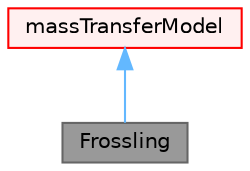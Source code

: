 digraph "Frossling"
{
 // LATEX_PDF_SIZE
  bgcolor="transparent";
  edge [fontname=Helvetica,fontsize=10,labelfontname=Helvetica,labelfontsize=10];
  node [fontname=Helvetica,fontsize=10,shape=box,height=0.2,width=0.4];
  Node1 [id="Node000001",label="Frossling",height=0.2,width=0.4,color="gray40", fillcolor="grey60", style="filled", fontcolor="black",tooltip="Frossling correlation for turbulent mass transfer from the surface of a sphere to the surrounding flu..."];
  Node2 -> Node1 [id="edge1_Node000001_Node000002",dir="back",color="steelblue1",style="solid",tooltip=" "];
  Node2 [id="Node000002",label="massTransferModel",height=0.2,width=0.4,color="red", fillcolor="#FFF0F0", style="filled",URL="$classFoam_1_1massTransferModel.html",tooltip=" "];
}
